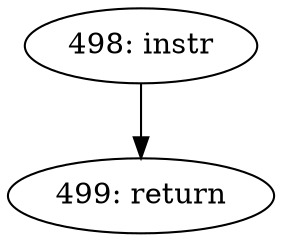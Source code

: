 digraph CFG_get_unaligned_be16 {
498 [label="498: instr"]
	498 -> 499
499 [label="499: return"]
	
}
